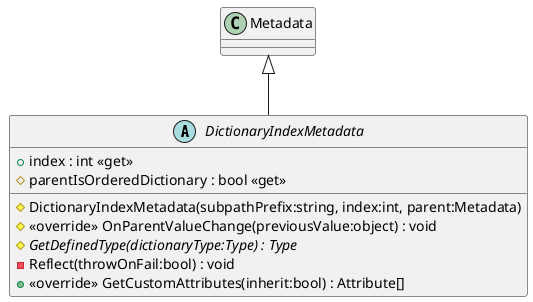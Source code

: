 @startuml
abstract class DictionaryIndexMetadata {
    # DictionaryIndexMetadata(subpathPrefix:string, index:int, parent:Metadata)
    + index : int <<get>>
    # parentIsOrderedDictionary : bool <<get>>
    # <<override>> OnParentValueChange(previousValue:object) : void
    # {abstract} GetDefinedType(dictionaryType:Type) : Type
    - Reflect(throwOnFail:bool) : void
    + <<override>> GetCustomAttributes(inherit:bool) : Attribute[]
}
Metadata <|-- DictionaryIndexMetadata
@enduml
